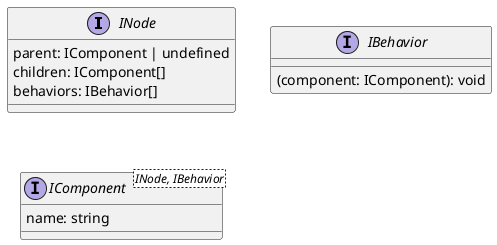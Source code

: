 @startuml 'synku classmap'

interface INode {
    parent: IComponent | undefined
    children: IComponent[]
    behaviors: IBehavior[]
}

interface IBehavior {
    (component: IComponent): void
}

interface IComponent<INode, IBehavior> {
    name: string
}

@enduml
